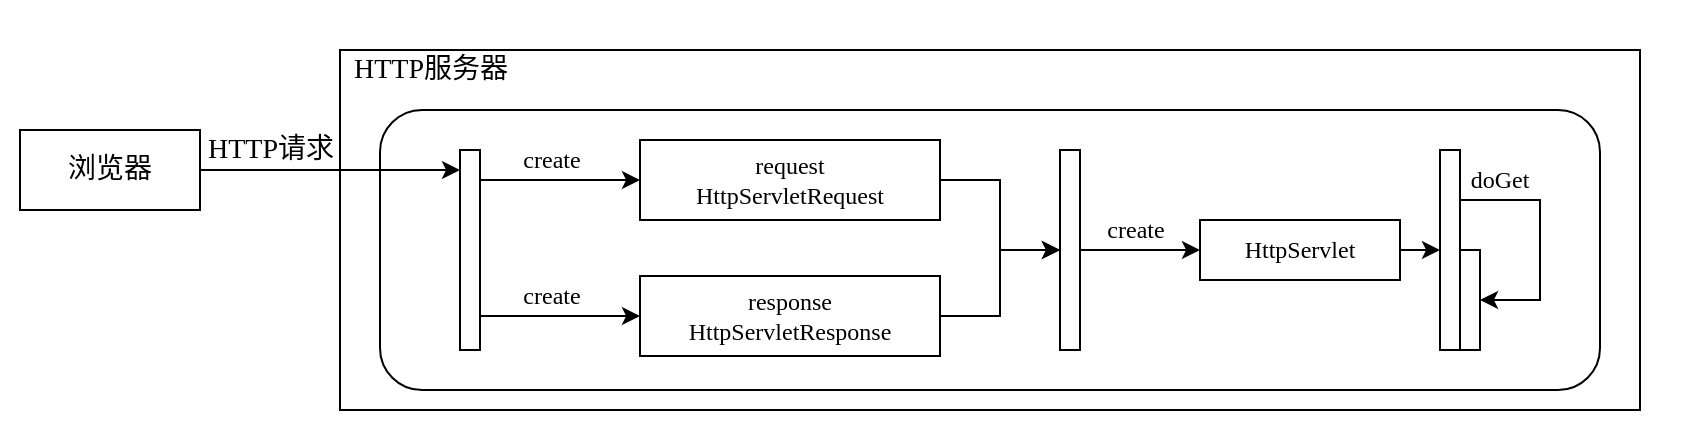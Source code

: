 <mxfile version="13.7.9" type="device"><diagram id="HbgX5tSahmtOk-y-UAF7" name="第 1 页"><mxGraphModel dx="1069" dy="623" grid="1" gridSize="10" guides="1" tooltips="1" connect="1" arrows="1" fold="1" page="1" pageScale="1" pageWidth="827" pageHeight="1169" math="0" shadow="0"><root><mxCell id="0"/><mxCell id="1" parent="0"/><mxCell id="Ax7vYBvqSVX-C0TbFd_l-17" value="" style="rounded=0;whiteSpace=wrap;html=1;strokeColor=none;" vertex="1" parent="1"><mxGeometry x="40" y="255" width="850" height="220" as="geometry"/></mxCell><mxCell id="Ax7vYBvqSVX-C0TbFd_l-1" value="&lt;font face=&quot;Source Han Sans CN Regular&quot; style=&quot;font-size: 14px&quot;&gt;浏览器&lt;/font&gt;" style="rounded=0;whiteSpace=wrap;html=1;" vertex="1" parent="1"><mxGeometry x="50" y="320" width="90" height="40" as="geometry"/></mxCell><mxCell id="Ax7vYBvqSVX-C0TbFd_l-4" value="" style="rounded=0;whiteSpace=wrap;html=1;" vertex="1" parent="1"><mxGeometry x="210" y="280" width="650" height="180" as="geometry"/></mxCell><mxCell id="Ax7vYBvqSVX-C0TbFd_l-5" value="&lt;font face=&quot;Source Han Sans CN Regular&quot; style=&quot;font-size: 14px&quot;&gt;HTTP服务器&lt;/font&gt;" style="text;html=1;align=center;verticalAlign=middle;resizable=0;points=[];autosize=1;" vertex="1" parent="1"><mxGeometry x="210" y="280" width="90" height="20" as="geometry"/></mxCell><mxCell id="Ax7vYBvqSVX-C0TbFd_l-7" value="" style="rounded=1;whiteSpace=wrap;html=1;" vertex="1" parent="1"><mxGeometry x="230" y="310" width="610" height="140" as="geometry"/></mxCell><mxCell id="Ax7vYBvqSVX-C0TbFd_l-8" value="&lt;font face=&quot;Source Han Sans CN Regular&quot; style=&quot;font-size: 14px&quot;&gt;HTTP请求&lt;/font&gt;" style="edgeLabel;html=1;align=center;verticalAlign=middle;resizable=0;points=[];" vertex="1" connectable="0" parent="1"><mxGeometry x="175" y="330" as="geometry"/></mxCell><mxCell id="Ax7vYBvqSVX-C0TbFd_l-10" style="edgeStyle=orthogonalEdgeStyle;rounded=0;orthogonalLoop=1;jettySize=auto;html=1;exitX=1;exitY=0.5;exitDx=0;exitDy=0;" edge="1" parent="1" source="Ax7vYBvqSVX-C0TbFd_l-1"><mxGeometry relative="1" as="geometry"><mxPoint x="270" y="340" as="targetPoint"/></mxGeometry></mxCell><mxCell id="Ax7vYBvqSVX-C0TbFd_l-11" value="" style="rounded=0;whiteSpace=wrap;html=1;" vertex="1" parent="1"><mxGeometry x="270" y="330" width="10" height="100" as="geometry"/></mxCell><mxCell id="Ax7vYBvqSVX-C0TbFd_l-12" style="edgeStyle=orthogonalEdgeStyle;rounded=0;orthogonalLoop=1;jettySize=auto;html=1;" edge="1" parent="1" source="Ax7vYBvqSVX-C0TbFd_l-11" target="Ax7vYBvqSVX-C0TbFd_l-14"><mxGeometry relative="1" as="geometry"><mxPoint x="290" y="345" as="sourcePoint"/><mxPoint x="330" y="353" as="targetPoint"/><Array as="points"><mxPoint x="290" y="345"/><mxPoint x="290" y="345"/></Array></mxGeometry></mxCell><mxCell id="Ax7vYBvqSVX-C0TbFd_l-13" style="edgeStyle=orthogonalEdgeStyle;rounded=0;orthogonalLoop=1;jettySize=auto;html=1;entryX=0;entryY=0.5;entryDx=0;entryDy=0;" edge="1" parent="1" source="Ax7vYBvqSVX-C0TbFd_l-11" target="Ax7vYBvqSVX-C0TbFd_l-16"><mxGeometry relative="1" as="geometry"><mxPoint x="320" y="390" as="sourcePoint"/><mxPoint x="374" y="395" as="targetPoint"/><Array as="points"><mxPoint x="310" y="413"/><mxPoint x="310" y="413"/></Array></mxGeometry></mxCell><mxCell id="Ax7vYBvqSVX-C0TbFd_l-25" style="edgeStyle=orthogonalEdgeStyle;rounded=0;orthogonalLoop=1;jettySize=auto;html=1;" edge="1" parent="1" source="Ax7vYBvqSVX-C0TbFd_l-14" target="Ax7vYBvqSVX-C0TbFd_l-24"><mxGeometry relative="1" as="geometry"/></mxCell><mxCell id="Ax7vYBvqSVX-C0TbFd_l-14" value="&lt;font style=&quot;font-size: 12px&quot; face=&quot;Monaco&quot;&gt;request&lt;br&gt;HttpServletRequest&lt;/font&gt;" style="rounded=0;whiteSpace=wrap;html=1;" vertex="1" parent="1"><mxGeometry x="360" y="325" width="150" height="40" as="geometry"/></mxCell><mxCell id="Ax7vYBvqSVX-C0TbFd_l-26" style="edgeStyle=orthogonalEdgeStyle;rounded=0;orthogonalLoop=1;jettySize=auto;html=1;exitX=1;exitY=0.5;exitDx=0;exitDy=0;entryX=0;entryY=0.5;entryDx=0;entryDy=0;" edge="1" parent="1" source="Ax7vYBvqSVX-C0TbFd_l-16" target="Ax7vYBvqSVX-C0TbFd_l-24"><mxGeometry relative="1" as="geometry"><mxPoint x="590" y="380" as="targetPoint"/></mxGeometry></mxCell><mxCell id="Ax7vYBvqSVX-C0TbFd_l-16" value="&lt;font style=&quot;font-size: 12px&quot; face=&quot;Monaco&quot;&gt;response&lt;br&gt;HttpServletResponse&lt;/font&gt;" style="rounded=0;whiteSpace=wrap;html=1;" vertex="1" parent="1"><mxGeometry x="360" y="393" width="150" height="40" as="geometry"/></mxCell><mxCell id="Ax7vYBvqSVX-C0TbFd_l-19" value="&lt;font face=&quot;Source Han Sans CN Regular&quot;&gt;create&lt;/font&gt;" style="text;html=1;strokeColor=none;fillColor=none;align=center;verticalAlign=middle;whiteSpace=wrap;rounded=0;" vertex="1" parent="1"><mxGeometry x="296" y="325" width="40" height="20" as="geometry"/></mxCell><mxCell id="Ax7vYBvqSVX-C0TbFd_l-21" value="&lt;font face=&quot;Source Han Sans CN Regular&quot;&gt;create&lt;/font&gt;" style="text;html=1;strokeColor=none;fillColor=none;align=center;verticalAlign=middle;whiteSpace=wrap;rounded=0;" vertex="1" parent="1"><mxGeometry x="296" y="393" width="40" height="20" as="geometry"/></mxCell><mxCell id="Ax7vYBvqSVX-C0TbFd_l-24" value="" style="rounded=0;whiteSpace=wrap;html=1;" vertex="1" parent="1"><mxGeometry x="570" y="330" width="10" height="100" as="geometry"/></mxCell><mxCell id="Ax7vYBvqSVX-C0TbFd_l-27" style="edgeStyle=orthogonalEdgeStyle;rounded=0;orthogonalLoop=1;jettySize=auto;html=1;exitX=1;exitY=0.5;exitDx=0;exitDy=0;" edge="1" parent="1" source="Ax7vYBvqSVX-C0TbFd_l-24" target="Ax7vYBvqSVX-C0TbFd_l-29"><mxGeometry relative="1" as="geometry"><mxPoint x="600" y="380" as="sourcePoint"/><mxPoint x="640" y="380" as="targetPoint"/></mxGeometry></mxCell><mxCell id="Ax7vYBvqSVX-C0TbFd_l-28" value="&lt;font face=&quot;Source Han Sans CN Regular&quot;&gt;create&lt;/font&gt;" style="text;html=1;strokeColor=none;fillColor=none;align=center;verticalAlign=middle;whiteSpace=wrap;rounded=0;" vertex="1" parent="1"><mxGeometry x="588" y="360" width="40" height="20" as="geometry"/></mxCell><mxCell id="Ax7vYBvqSVX-C0TbFd_l-30" style="edgeStyle=orthogonalEdgeStyle;rounded=0;orthogonalLoop=1;jettySize=auto;html=1;exitX=1;exitY=0.5;exitDx=0;exitDy=0;entryX=0;entryY=0.5;entryDx=0;entryDy=0;" edge="1" parent="1" source="Ax7vYBvqSVX-C0TbFd_l-29" target="Ax7vYBvqSVX-C0TbFd_l-32"><mxGeometry relative="1" as="geometry"><mxPoint x="760" y="390" as="targetPoint"/></mxGeometry></mxCell><mxCell id="Ax7vYBvqSVX-C0TbFd_l-29" value="&lt;font face=&quot;Monaco&quot;&gt;HttpServlet&lt;/font&gt;" style="rounded=0;whiteSpace=wrap;html=1;" vertex="1" parent="1"><mxGeometry x="640" y="365" width="100" height="30" as="geometry"/></mxCell><mxCell id="Ax7vYBvqSVX-C0TbFd_l-36" style="edgeStyle=orthogonalEdgeStyle;rounded=0;orthogonalLoop=1;jettySize=auto;html=1;exitX=1;exitY=0.25;exitDx=0;exitDy=0;entryX=1;entryY=0.5;entryDx=0;entryDy=0;" edge="1" parent="1" source="Ax7vYBvqSVX-C0TbFd_l-32" target="Ax7vYBvqSVX-C0TbFd_l-35"><mxGeometry relative="1" as="geometry"><Array as="points"><mxPoint x="810" y="355"/><mxPoint x="810" y="405"/></Array></mxGeometry></mxCell><mxCell id="Ax7vYBvqSVX-C0TbFd_l-32" value="" style="rounded=0;whiteSpace=wrap;html=1;" vertex="1" parent="1"><mxGeometry x="760" y="330" width="10" height="100" as="geometry"/></mxCell><mxCell id="Ax7vYBvqSVX-C0TbFd_l-35" value="" style="rounded=0;whiteSpace=wrap;html=1;" vertex="1" parent="1"><mxGeometry x="770" y="380" width="10" height="50" as="geometry"/></mxCell><mxCell id="Ax7vYBvqSVX-C0TbFd_l-37" value="&lt;font face=&quot;Monaco&quot;&gt;doGet&lt;/font&gt;" style="text;html=1;strokeColor=none;fillColor=none;align=center;verticalAlign=middle;whiteSpace=wrap;rounded=0;" vertex="1" parent="1"><mxGeometry x="770" y="335" width="40" height="20" as="geometry"/></mxCell></root></mxGraphModel></diagram></mxfile>